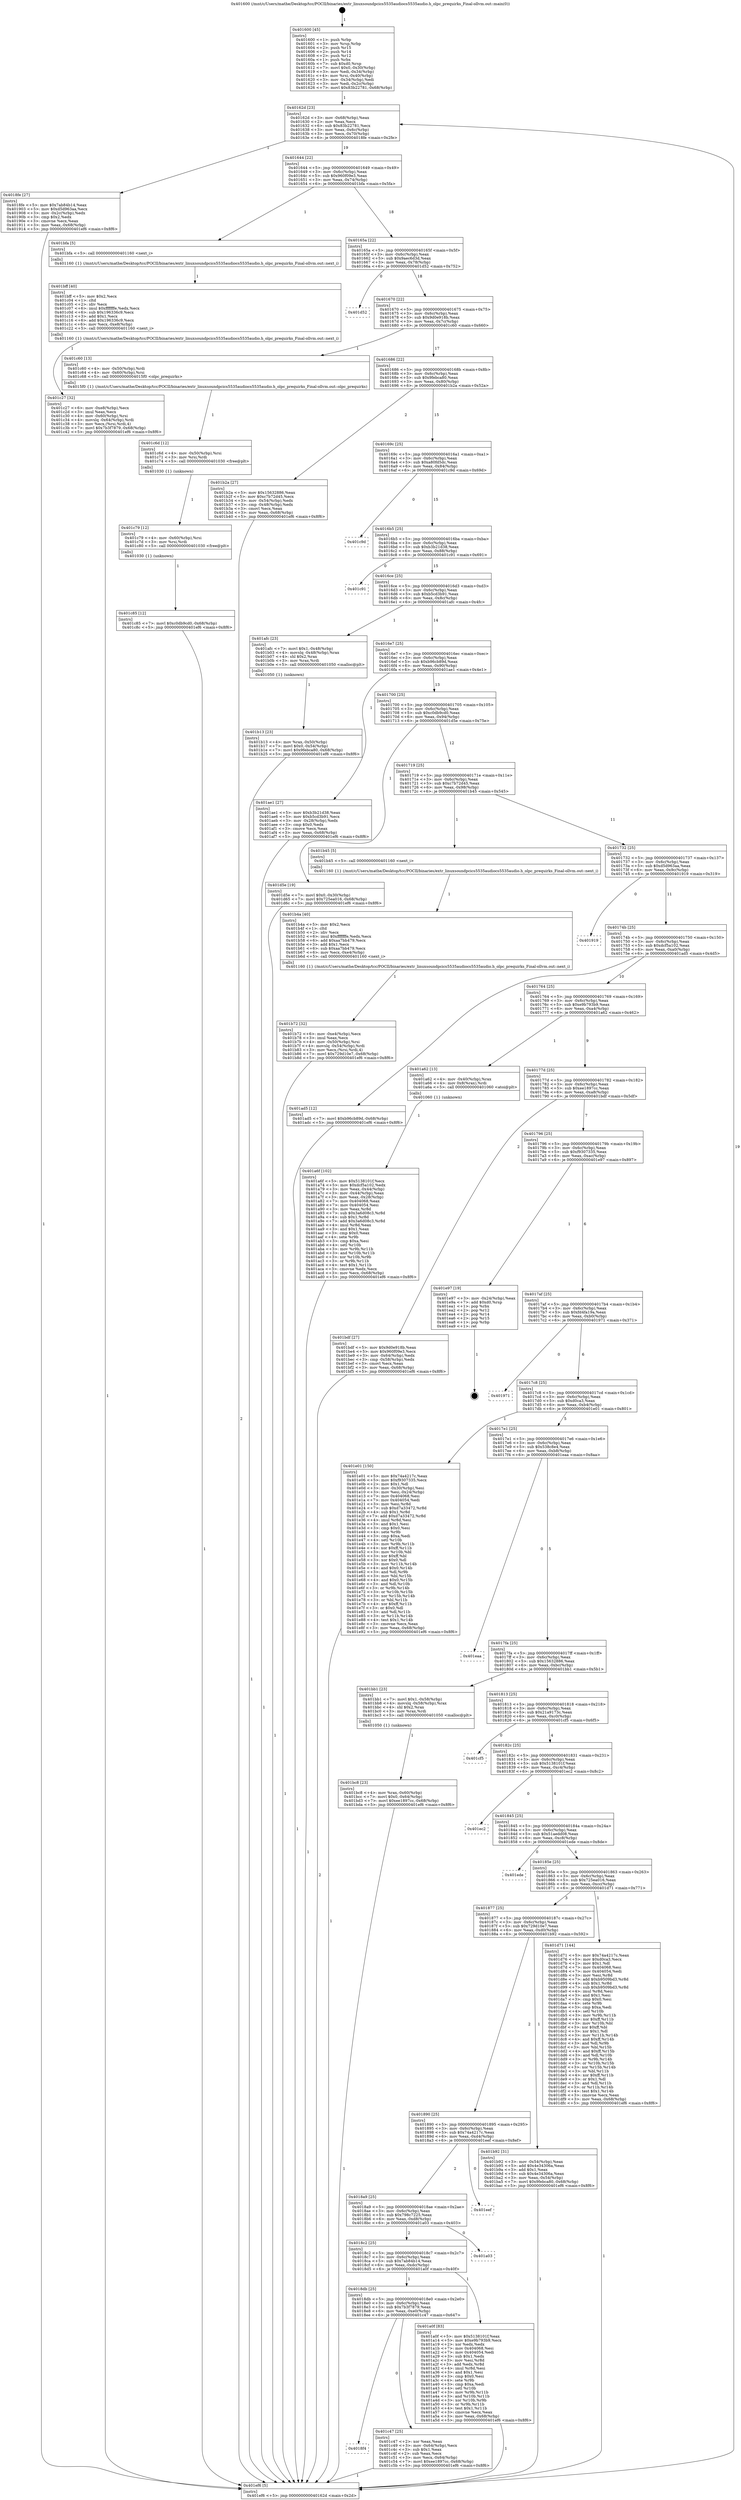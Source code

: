 digraph "0x401600" {
  label = "0x401600 (/mnt/c/Users/mathe/Desktop/tcc/POCII/binaries/extr_linuxsoundpcics5535audiocs5535audio.h_olpc_prequirks_Final-ollvm.out::main(0))"
  labelloc = "t"
  node[shape=record]

  Entry [label="",width=0.3,height=0.3,shape=circle,fillcolor=black,style=filled]
  "0x40162d" [label="{
     0x40162d [23]\l
     | [instrs]\l
     &nbsp;&nbsp;0x40162d \<+3\>: mov -0x68(%rbp),%eax\l
     &nbsp;&nbsp;0x401630 \<+2\>: mov %eax,%ecx\l
     &nbsp;&nbsp;0x401632 \<+6\>: sub $0x83b22781,%ecx\l
     &nbsp;&nbsp;0x401638 \<+3\>: mov %eax,-0x6c(%rbp)\l
     &nbsp;&nbsp;0x40163b \<+3\>: mov %ecx,-0x70(%rbp)\l
     &nbsp;&nbsp;0x40163e \<+6\>: je 00000000004018fe \<main+0x2fe\>\l
  }"]
  "0x4018fe" [label="{
     0x4018fe [27]\l
     | [instrs]\l
     &nbsp;&nbsp;0x4018fe \<+5\>: mov $0x7ab84b14,%eax\l
     &nbsp;&nbsp;0x401903 \<+5\>: mov $0xd5d963aa,%ecx\l
     &nbsp;&nbsp;0x401908 \<+3\>: mov -0x2c(%rbp),%edx\l
     &nbsp;&nbsp;0x40190b \<+3\>: cmp $0x2,%edx\l
     &nbsp;&nbsp;0x40190e \<+3\>: cmovne %ecx,%eax\l
     &nbsp;&nbsp;0x401911 \<+3\>: mov %eax,-0x68(%rbp)\l
     &nbsp;&nbsp;0x401914 \<+5\>: jmp 0000000000401ef6 \<main+0x8f6\>\l
  }"]
  "0x401644" [label="{
     0x401644 [22]\l
     | [instrs]\l
     &nbsp;&nbsp;0x401644 \<+5\>: jmp 0000000000401649 \<main+0x49\>\l
     &nbsp;&nbsp;0x401649 \<+3\>: mov -0x6c(%rbp),%eax\l
     &nbsp;&nbsp;0x40164c \<+5\>: sub $0x960f09e3,%eax\l
     &nbsp;&nbsp;0x401651 \<+3\>: mov %eax,-0x74(%rbp)\l
     &nbsp;&nbsp;0x401654 \<+6\>: je 0000000000401bfa \<main+0x5fa\>\l
  }"]
  "0x401ef6" [label="{
     0x401ef6 [5]\l
     | [instrs]\l
     &nbsp;&nbsp;0x401ef6 \<+5\>: jmp 000000000040162d \<main+0x2d\>\l
  }"]
  "0x401600" [label="{
     0x401600 [45]\l
     | [instrs]\l
     &nbsp;&nbsp;0x401600 \<+1\>: push %rbp\l
     &nbsp;&nbsp;0x401601 \<+3\>: mov %rsp,%rbp\l
     &nbsp;&nbsp;0x401604 \<+2\>: push %r15\l
     &nbsp;&nbsp;0x401606 \<+2\>: push %r14\l
     &nbsp;&nbsp;0x401608 \<+2\>: push %r12\l
     &nbsp;&nbsp;0x40160a \<+1\>: push %rbx\l
     &nbsp;&nbsp;0x40160b \<+7\>: sub $0xd0,%rsp\l
     &nbsp;&nbsp;0x401612 \<+7\>: movl $0x0,-0x30(%rbp)\l
     &nbsp;&nbsp;0x401619 \<+3\>: mov %edi,-0x34(%rbp)\l
     &nbsp;&nbsp;0x40161c \<+4\>: mov %rsi,-0x40(%rbp)\l
     &nbsp;&nbsp;0x401620 \<+3\>: mov -0x34(%rbp),%edi\l
     &nbsp;&nbsp;0x401623 \<+3\>: mov %edi,-0x2c(%rbp)\l
     &nbsp;&nbsp;0x401626 \<+7\>: movl $0x83b22781,-0x68(%rbp)\l
  }"]
  Exit [label="",width=0.3,height=0.3,shape=circle,fillcolor=black,style=filled,peripheries=2]
  "0x401bfa" [label="{
     0x401bfa [5]\l
     | [instrs]\l
     &nbsp;&nbsp;0x401bfa \<+5\>: call 0000000000401160 \<next_i\>\l
     | [calls]\l
     &nbsp;&nbsp;0x401160 \{1\} (/mnt/c/Users/mathe/Desktop/tcc/POCII/binaries/extr_linuxsoundpcics5535audiocs5535audio.h_olpc_prequirks_Final-ollvm.out::next_i)\l
  }"]
  "0x40165a" [label="{
     0x40165a [22]\l
     | [instrs]\l
     &nbsp;&nbsp;0x40165a \<+5\>: jmp 000000000040165f \<main+0x5f\>\l
     &nbsp;&nbsp;0x40165f \<+3\>: mov -0x6c(%rbp),%eax\l
     &nbsp;&nbsp;0x401662 \<+5\>: sub $0x9aec6d3d,%eax\l
     &nbsp;&nbsp;0x401667 \<+3\>: mov %eax,-0x78(%rbp)\l
     &nbsp;&nbsp;0x40166a \<+6\>: je 0000000000401d52 \<main+0x752\>\l
  }"]
  "0x401c85" [label="{
     0x401c85 [12]\l
     | [instrs]\l
     &nbsp;&nbsp;0x401c85 \<+7\>: movl $0xc0db9cd0,-0x68(%rbp)\l
     &nbsp;&nbsp;0x401c8c \<+5\>: jmp 0000000000401ef6 \<main+0x8f6\>\l
  }"]
  "0x401d52" [label="{
     0x401d52\l
  }", style=dashed]
  "0x401670" [label="{
     0x401670 [22]\l
     | [instrs]\l
     &nbsp;&nbsp;0x401670 \<+5\>: jmp 0000000000401675 \<main+0x75\>\l
     &nbsp;&nbsp;0x401675 \<+3\>: mov -0x6c(%rbp),%eax\l
     &nbsp;&nbsp;0x401678 \<+5\>: sub $0x9d0e918b,%eax\l
     &nbsp;&nbsp;0x40167d \<+3\>: mov %eax,-0x7c(%rbp)\l
     &nbsp;&nbsp;0x401680 \<+6\>: je 0000000000401c60 \<main+0x660\>\l
  }"]
  "0x401c79" [label="{
     0x401c79 [12]\l
     | [instrs]\l
     &nbsp;&nbsp;0x401c79 \<+4\>: mov -0x60(%rbp),%rsi\l
     &nbsp;&nbsp;0x401c7d \<+3\>: mov %rsi,%rdi\l
     &nbsp;&nbsp;0x401c80 \<+5\>: call 0000000000401030 \<free@plt\>\l
     | [calls]\l
     &nbsp;&nbsp;0x401030 \{1\} (unknown)\l
  }"]
  "0x401c60" [label="{
     0x401c60 [13]\l
     | [instrs]\l
     &nbsp;&nbsp;0x401c60 \<+4\>: mov -0x50(%rbp),%rdi\l
     &nbsp;&nbsp;0x401c64 \<+4\>: mov -0x60(%rbp),%rsi\l
     &nbsp;&nbsp;0x401c68 \<+5\>: call 00000000004015f0 \<olpc_prequirks\>\l
     | [calls]\l
     &nbsp;&nbsp;0x4015f0 \{1\} (/mnt/c/Users/mathe/Desktop/tcc/POCII/binaries/extr_linuxsoundpcics5535audiocs5535audio.h_olpc_prequirks_Final-ollvm.out::olpc_prequirks)\l
  }"]
  "0x401686" [label="{
     0x401686 [22]\l
     | [instrs]\l
     &nbsp;&nbsp;0x401686 \<+5\>: jmp 000000000040168b \<main+0x8b\>\l
     &nbsp;&nbsp;0x40168b \<+3\>: mov -0x6c(%rbp),%eax\l
     &nbsp;&nbsp;0x40168e \<+5\>: sub $0x9febca80,%eax\l
     &nbsp;&nbsp;0x401693 \<+3\>: mov %eax,-0x80(%rbp)\l
     &nbsp;&nbsp;0x401696 \<+6\>: je 0000000000401b2a \<main+0x52a\>\l
  }"]
  "0x401c6d" [label="{
     0x401c6d [12]\l
     | [instrs]\l
     &nbsp;&nbsp;0x401c6d \<+4\>: mov -0x50(%rbp),%rsi\l
     &nbsp;&nbsp;0x401c71 \<+3\>: mov %rsi,%rdi\l
     &nbsp;&nbsp;0x401c74 \<+5\>: call 0000000000401030 \<free@plt\>\l
     | [calls]\l
     &nbsp;&nbsp;0x401030 \{1\} (unknown)\l
  }"]
  "0x401b2a" [label="{
     0x401b2a [27]\l
     | [instrs]\l
     &nbsp;&nbsp;0x401b2a \<+5\>: mov $0x15632886,%eax\l
     &nbsp;&nbsp;0x401b2f \<+5\>: mov $0xc7b72d45,%ecx\l
     &nbsp;&nbsp;0x401b34 \<+3\>: mov -0x54(%rbp),%edx\l
     &nbsp;&nbsp;0x401b37 \<+3\>: cmp -0x48(%rbp),%edx\l
     &nbsp;&nbsp;0x401b3a \<+3\>: cmovl %ecx,%eax\l
     &nbsp;&nbsp;0x401b3d \<+3\>: mov %eax,-0x68(%rbp)\l
     &nbsp;&nbsp;0x401b40 \<+5\>: jmp 0000000000401ef6 \<main+0x8f6\>\l
  }"]
  "0x40169c" [label="{
     0x40169c [25]\l
     | [instrs]\l
     &nbsp;&nbsp;0x40169c \<+5\>: jmp 00000000004016a1 \<main+0xa1\>\l
     &nbsp;&nbsp;0x4016a1 \<+3\>: mov -0x6c(%rbp),%eax\l
     &nbsp;&nbsp;0x4016a4 \<+5\>: sub $0xa80fd5dc,%eax\l
     &nbsp;&nbsp;0x4016a9 \<+6\>: mov %eax,-0x84(%rbp)\l
     &nbsp;&nbsp;0x4016af \<+6\>: je 0000000000401c9d \<main+0x69d\>\l
  }"]
  "0x4018f4" [label="{
     0x4018f4\l
  }", style=dashed]
  "0x401c9d" [label="{
     0x401c9d\l
  }", style=dashed]
  "0x4016b5" [label="{
     0x4016b5 [25]\l
     | [instrs]\l
     &nbsp;&nbsp;0x4016b5 \<+5\>: jmp 00000000004016ba \<main+0xba\>\l
     &nbsp;&nbsp;0x4016ba \<+3\>: mov -0x6c(%rbp),%eax\l
     &nbsp;&nbsp;0x4016bd \<+5\>: sub $0xb3b21d38,%eax\l
     &nbsp;&nbsp;0x4016c2 \<+6\>: mov %eax,-0x88(%rbp)\l
     &nbsp;&nbsp;0x4016c8 \<+6\>: je 0000000000401c91 \<main+0x691\>\l
  }"]
  "0x401c47" [label="{
     0x401c47 [25]\l
     | [instrs]\l
     &nbsp;&nbsp;0x401c47 \<+2\>: xor %eax,%eax\l
     &nbsp;&nbsp;0x401c49 \<+3\>: mov -0x64(%rbp),%ecx\l
     &nbsp;&nbsp;0x401c4c \<+3\>: sub $0x1,%eax\l
     &nbsp;&nbsp;0x401c4f \<+2\>: sub %eax,%ecx\l
     &nbsp;&nbsp;0x401c51 \<+3\>: mov %ecx,-0x64(%rbp)\l
     &nbsp;&nbsp;0x401c54 \<+7\>: movl $0xee1897cc,-0x68(%rbp)\l
     &nbsp;&nbsp;0x401c5b \<+5\>: jmp 0000000000401ef6 \<main+0x8f6\>\l
  }"]
  "0x401c91" [label="{
     0x401c91\l
  }", style=dashed]
  "0x4016ce" [label="{
     0x4016ce [25]\l
     | [instrs]\l
     &nbsp;&nbsp;0x4016ce \<+5\>: jmp 00000000004016d3 \<main+0xd3\>\l
     &nbsp;&nbsp;0x4016d3 \<+3\>: mov -0x6c(%rbp),%eax\l
     &nbsp;&nbsp;0x4016d6 \<+5\>: sub $0xb5cd3b91,%eax\l
     &nbsp;&nbsp;0x4016db \<+6\>: mov %eax,-0x8c(%rbp)\l
     &nbsp;&nbsp;0x4016e1 \<+6\>: je 0000000000401afc \<main+0x4fc\>\l
  }"]
  "0x401c27" [label="{
     0x401c27 [32]\l
     | [instrs]\l
     &nbsp;&nbsp;0x401c27 \<+6\>: mov -0xe8(%rbp),%ecx\l
     &nbsp;&nbsp;0x401c2d \<+3\>: imul %eax,%ecx\l
     &nbsp;&nbsp;0x401c30 \<+4\>: mov -0x60(%rbp),%rsi\l
     &nbsp;&nbsp;0x401c34 \<+4\>: movslq -0x64(%rbp),%rdi\l
     &nbsp;&nbsp;0x401c38 \<+3\>: mov %ecx,(%rsi,%rdi,4)\l
     &nbsp;&nbsp;0x401c3b \<+7\>: movl $0x7b3f7879,-0x68(%rbp)\l
     &nbsp;&nbsp;0x401c42 \<+5\>: jmp 0000000000401ef6 \<main+0x8f6\>\l
  }"]
  "0x401afc" [label="{
     0x401afc [23]\l
     | [instrs]\l
     &nbsp;&nbsp;0x401afc \<+7\>: movl $0x1,-0x48(%rbp)\l
     &nbsp;&nbsp;0x401b03 \<+4\>: movslq -0x48(%rbp),%rax\l
     &nbsp;&nbsp;0x401b07 \<+4\>: shl $0x2,%rax\l
     &nbsp;&nbsp;0x401b0b \<+3\>: mov %rax,%rdi\l
     &nbsp;&nbsp;0x401b0e \<+5\>: call 0000000000401050 \<malloc@plt\>\l
     | [calls]\l
     &nbsp;&nbsp;0x401050 \{1\} (unknown)\l
  }"]
  "0x4016e7" [label="{
     0x4016e7 [25]\l
     | [instrs]\l
     &nbsp;&nbsp;0x4016e7 \<+5\>: jmp 00000000004016ec \<main+0xec\>\l
     &nbsp;&nbsp;0x4016ec \<+3\>: mov -0x6c(%rbp),%eax\l
     &nbsp;&nbsp;0x4016ef \<+5\>: sub $0xb96cb89d,%eax\l
     &nbsp;&nbsp;0x4016f4 \<+6\>: mov %eax,-0x90(%rbp)\l
     &nbsp;&nbsp;0x4016fa \<+6\>: je 0000000000401ae1 \<main+0x4e1\>\l
  }"]
  "0x401bff" [label="{
     0x401bff [40]\l
     | [instrs]\l
     &nbsp;&nbsp;0x401bff \<+5\>: mov $0x2,%ecx\l
     &nbsp;&nbsp;0x401c04 \<+1\>: cltd\l
     &nbsp;&nbsp;0x401c05 \<+2\>: idiv %ecx\l
     &nbsp;&nbsp;0x401c07 \<+6\>: imul $0xfffffffe,%edx,%ecx\l
     &nbsp;&nbsp;0x401c0d \<+6\>: sub $0x196336c9,%ecx\l
     &nbsp;&nbsp;0x401c13 \<+3\>: add $0x1,%ecx\l
     &nbsp;&nbsp;0x401c16 \<+6\>: add $0x196336c9,%ecx\l
     &nbsp;&nbsp;0x401c1c \<+6\>: mov %ecx,-0xe8(%rbp)\l
     &nbsp;&nbsp;0x401c22 \<+5\>: call 0000000000401160 \<next_i\>\l
     | [calls]\l
     &nbsp;&nbsp;0x401160 \{1\} (/mnt/c/Users/mathe/Desktop/tcc/POCII/binaries/extr_linuxsoundpcics5535audiocs5535audio.h_olpc_prequirks_Final-ollvm.out::next_i)\l
  }"]
  "0x401ae1" [label="{
     0x401ae1 [27]\l
     | [instrs]\l
     &nbsp;&nbsp;0x401ae1 \<+5\>: mov $0xb3b21d38,%eax\l
     &nbsp;&nbsp;0x401ae6 \<+5\>: mov $0xb5cd3b91,%ecx\l
     &nbsp;&nbsp;0x401aeb \<+3\>: mov -0x28(%rbp),%edx\l
     &nbsp;&nbsp;0x401aee \<+3\>: cmp $0x0,%edx\l
     &nbsp;&nbsp;0x401af1 \<+3\>: cmove %ecx,%eax\l
     &nbsp;&nbsp;0x401af4 \<+3\>: mov %eax,-0x68(%rbp)\l
     &nbsp;&nbsp;0x401af7 \<+5\>: jmp 0000000000401ef6 \<main+0x8f6\>\l
  }"]
  "0x401700" [label="{
     0x401700 [25]\l
     | [instrs]\l
     &nbsp;&nbsp;0x401700 \<+5\>: jmp 0000000000401705 \<main+0x105\>\l
     &nbsp;&nbsp;0x401705 \<+3\>: mov -0x6c(%rbp),%eax\l
     &nbsp;&nbsp;0x401708 \<+5\>: sub $0xc0db9cd0,%eax\l
     &nbsp;&nbsp;0x40170d \<+6\>: mov %eax,-0x94(%rbp)\l
     &nbsp;&nbsp;0x401713 \<+6\>: je 0000000000401d5e \<main+0x75e\>\l
  }"]
  "0x401bc8" [label="{
     0x401bc8 [23]\l
     | [instrs]\l
     &nbsp;&nbsp;0x401bc8 \<+4\>: mov %rax,-0x60(%rbp)\l
     &nbsp;&nbsp;0x401bcc \<+7\>: movl $0x0,-0x64(%rbp)\l
     &nbsp;&nbsp;0x401bd3 \<+7\>: movl $0xee1897cc,-0x68(%rbp)\l
     &nbsp;&nbsp;0x401bda \<+5\>: jmp 0000000000401ef6 \<main+0x8f6\>\l
  }"]
  "0x401d5e" [label="{
     0x401d5e [19]\l
     | [instrs]\l
     &nbsp;&nbsp;0x401d5e \<+7\>: movl $0x0,-0x30(%rbp)\l
     &nbsp;&nbsp;0x401d65 \<+7\>: movl $0x725ea016,-0x68(%rbp)\l
     &nbsp;&nbsp;0x401d6c \<+5\>: jmp 0000000000401ef6 \<main+0x8f6\>\l
  }"]
  "0x401719" [label="{
     0x401719 [25]\l
     | [instrs]\l
     &nbsp;&nbsp;0x401719 \<+5\>: jmp 000000000040171e \<main+0x11e\>\l
     &nbsp;&nbsp;0x40171e \<+3\>: mov -0x6c(%rbp),%eax\l
     &nbsp;&nbsp;0x401721 \<+5\>: sub $0xc7b72d45,%eax\l
     &nbsp;&nbsp;0x401726 \<+6\>: mov %eax,-0x98(%rbp)\l
     &nbsp;&nbsp;0x40172c \<+6\>: je 0000000000401b45 \<main+0x545\>\l
  }"]
  "0x401b72" [label="{
     0x401b72 [32]\l
     | [instrs]\l
     &nbsp;&nbsp;0x401b72 \<+6\>: mov -0xe4(%rbp),%ecx\l
     &nbsp;&nbsp;0x401b78 \<+3\>: imul %eax,%ecx\l
     &nbsp;&nbsp;0x401b7b \<+4\>: mov -0x50(%rbp),%rsi\l
     &nbsp;&nbsp;0x401b7f \<+4\>: movslq -0x54(%rbp),%rdi\l
     &nbsp;&nbsp;0x401b83 \<+3\>: mov %ecx,(%rsi,%rdi,4)\l
     &nbsp;&nbsp;0x401b86 \<+7\>: movl $0x729d10e7,-0x68(%rbp)\l
     &nbsp;&nbsp;0x401b8d \<+5\>: jmp 0000000000401ef6 \<main+0x8f6\>\l
  }"]
  "0x401b45" [label="{
     0x401b45 [5]\l
     | [instrs]\l
     &nbsp;&nbsp;0x401b45 \<+5\>: call 0000000000401160 \<next_i\>\l
     | [calls]\l
     &nbsp;&nbsp;0x401160 \{1\} (/mnt/c/Users/mathe/Desktop/tcc/POCII/binaries/extr_linuxsoundpcics5535audiocs5535audio.h_olpc_prequirks_Final-ollvm.out::next_i)\l
  }"]
  "0x401732" [label="{
     0x401732 [25]\l
     | [instrs]\l
     &nbsp;&nbsp;0x401732 \<+5\>: jmp 0000000000401737 \<main+0x137\>\l
     &nbsp;&nbsp;0x401737 \<+3\>: mov -0x6c(%rbp),%eax\l
     &nbsp;&nbsp;0x40173a \<+5\>: sub $0xd5d963aa,%eax\l
     &nbsp;&nbsp;0x40173f \<+6\>: mov %eax,-0x9c(%rbp)\l
     &nbsp;&nbsp;0x401745 \<+6\>: je 0000000000401919 \<main+0x319\>\l
  }"]
  "0x401b4a" [label="{
     0x401b4a [40]\l
     | [instrs]\l
     &nbsp;&nbsp;0x401b4a \<+5\>: mov $0x2,%ecx\l
     &nbsp;&nbsp;0x401b4f \<+1\>: cltd\l
     &nbsp;&nbsp;0x401b50 \<+2\>: idiv %ecx\l
     &nbsp;&nbsp;0x401b52 \<+6\>: imul $0xfffffffe,%edx,%ecx\l
     &nbsp;&nbsp;0x401b58 \<+6\>: add $0xaa7bb479,%ecx\l
     &nbsp;&nbsp;0x401b5e \<+3\>: add $0x1,%ecx\l
     &nbsp;&nbsp;0x401b61 \<+6\>: sub $0xaa7bb479,%ecx\l
     &nbsp;&nbsp;0x401b67 \<+6\>: mov %ecx,-0xe4(%rbp)\l
     &nbsp;&nbsp;0x401b6d \<+5\>: call 0000000000401160 \<next_i\>\l
     | [calls]\l
     &nbsp;&nbsp;0x401160 \{1\} (/mnt/c/Users/mathe/Desktop/tcc/POCII/binaries/extr_linuxsoundpcics5535audiocs5535audio.h_olpc_prequirks_Final-ollvm.out::next_i)\l
  }"]
  "0x401919" [label="{
     0x401919\l
  }", style=dashed]
  "0x40174b" [label="{
     0x40174b [25]\l
     | [instrs]\l
     &nbsp;&nbsp;0x40174b \<+5\>: jmp 0000000000401750 \<main+0x150\>\l
     &nbsp;&nbsp;0x401750 \<+3\>: mov -0x6c(%rbp),%eax\l
     &nbsp;&nbsp;0x401753 \<+5\>: sub $0xdcf5a102,%eax\l
     &nbsp;&nbsp;0x401758 \<+6\>: mov %eax,-0xa0(%rbp)\l
     &nbsp;&nbsp;0x40175e \<+6\>: je 0000000000401ad5 \<main+0x4d5\>\l
  }"]
  "0x401b13" [label="{
     0x401b13 [23]\l
     | [instrs]\l
     &nbsp;&nbsp;0x401b13 \<+4\>: mov %rax,-0x50(%rbp)\l
     &nbsp;&nbsp;0x401b17 \<+7\>: movl $0x0,-0x54(%rbp)\l
     &nbsp;&nbsp;0x401b1e \<+7\>: movl $0x9febca80,-0x68(%rbp)\l
     &nbsp;&nbsp;0x401b25 \<+5\>: jmp 0000000000401ef6 \<main+0x8f6\>\l
  }"]
  "0x401ad5" [label="{
     0x401ad5 [12]\l
     | [instrs]\l
     &nbsp;&nbsp;0x401ad5 \<+7\>: movl $0xb96cb89d,-0x68(%rbp)\l
     &nbsp;&nbsp;0x401adc \<+5\>: jmp 0000000000401ef6 \<main+0x8f6\>\l
  }"]
  "0x401764" [label="{
     0x401764 [25]\l
     | [instrs]\l
     &nbsp;&nbsp;0x401764 \<+5\>: jmp 0000000000401769 \<main+0x169\>\l
     &nbsp;&nbsp;0x401769 \<+3\>: mov -0x6c(%rbp),%eax\l
     &nbsp;&nbsp;0x40176c \<+5\>: sub $0xe9b793b9,%eax\l
     &nbsp;&nbsp;0x401771 \<+6\>: mov %eax,-0xa4(%rbp)\l
     &nbsp;&nbsp;0x401777 \<+6\>: je 0000000000401a62 \<main+0x462\>\l
  }"]
  "0x401a6f" [label="{
     0x401a6f [102]\l
     | [instrs]\l
     &nbsp;&nbsp;0x401a6f \<+5\>: mov $0x5138101f,%ecx\l
     &nbsp;&nbsp;0x401a74 \<+5\>: mov $0xdcf5a102,%edx\l
     &nbsp;&nbsp;0x401a79 \<+3\>: mov %eax,-0x44(%rbp)\l
     &nbsp;&nbsp;0x401a7c \<+3\>: mov -0x44(%rbp),%eax\l
     &nbsp;&nbsp;0x401a7f \<+3\>: mov %eax,-0x28(%rbp)\l
     &nbsp;&nbsp;0x401a82 \<+7\>: mov 0x404068,%eax\l
     &nbsp;&nbsp;0x401a89 \<+7\>: mov 0x404054,%esi\l
     &nbsp;&nbsp;0x401a90 \<+3\>: mov %eax,%r8d\l
     &nbsp;&nbsp;0x401a93 \<+7\>: sub $0x3a6d08c3,%r8d\l
     &nbsp;&nbsp;0x401a9a \<+4\>: sub $0x1,%r8d\l
     &nbsp;&nbsp;0x401a9e \<+7\>: add $0x3a6d08c3,%r8d\l
     &nbsp;&nbsp;0x401aa5 \<+4\>: imul %r8d,%eax\l
     &nbsp;&nbsp;0x401aa9 \<+3\>: and $0x1,%eax\l
     &nbsp;&nbsp;0x401aac \<+3\>: cmp $0x0,%eax\l
     &nbsp;&nbsp;0x401aaf \<+4\>: sete %r9b\l
     &nbsp;&nbsp;0x401ab3 \<+3\>: cmp $0xa,%esi\l
     &nbsp;&nbsp;0x401ab6 \<+4\>: setl %r10b\l
     &nbsp;&nbsp;0x401aba \<+3\>: mov %r9b,%r11b\l
     &nbsp;&nbsp;0x401abd \<+3\>: and %r10b,%r11b\l
     &nbsp;&nbsp;0x401ac0 \<+3\>: xor %r10b,%r9b\l
     &nbsp;&nbsp;0x401ac3 \<+3\>: or %r9b,%r11b\l
     &nbsp;&nbsp;0x401ac6 \<+4\>: test $0x1,%r11b\l
     &nbsp;&nbsp;0x401aca \<+3\>: cmovne %edx,%ecx\l
     &nbsp;&nbsp;0x401acd \<+3\>: mov %ecx,-0x68(%rbp)\l
     &nbsp;&nbsp;0x401ad0 \<+5\>: jmp 0000000000401ef6 \<main+0x8f6\>\l
  }"]
  "0x401a62" [label="{
     0x401a62 [13]\l
     | [instrs]\l
     &nbsp;&nbsp;0x401a62 \<+4\>: mov -0x40(%rbp),%rax\l
     &nbsp;&nbsp;0x401a66 \<+4\>: mov 0x8(%rax),%rdi\l
     &nbsp;&nbsp;0x401a6a \<+5\>: call 0000000000401060 \<atoi@plt\>\l
     | [calls]\l
     &nbsp;&nbsp;0x401060 \{1\} (unknown)\l
  }"]
  "0x40177d" [label="{
     0x40177d [25]\l
     | [instrs]\l
     &nbsp;&nbsp;0x40177d \<+5\>: jmp 0000000000401782 \<main+0x182\>\l
     &nbsp;&nbsp;0x401782 \<+3\>: mov -0x6c(%rbp),%eax\l
     &nbsp;&nbsp;0x401785 \<+5\>: sub $0xee1897cc,%eax\l
     &nbsp;&nbsp;0x40178a \<+6\>: mov %eax,-0xa8(%rbp)\l
     &nbsp;&nbsp;0x401790 \<+6\>: je 0000000000401bdf \<main+0x5df\>\l
  }"]
  "0x4018db" [label="{
     0x4018db [25]\l
     | [instrs]\l
     &nbsp;&nbsp;0x4018db \<+5\>: jmp 00000000004018e0 \<main+0x2e0\>\l
     &nbsp;&nbsp;0x4018e0 \<+3\>: mov -0x6c(%rbp),%eax\l
     &nbsp;&nbsp;0x4018e3 \<+5\>: sub $0x7b3f7879,%eax\l
     &nbsp;&nbsp;0x4018e8 \<+6\>: mov %eax,-0xe0(%rbp)\l
     &nbsp;&nbsp;0x4018ee \<+6\>: je 0000000000401c47 \<main+0x647\>\l
  }"]
  "0x401bdf" [label="{
     0x401bdf [27]\l
     | [instrs]\l
     &nbsp;&nbsp;0x401bdf \<+5\>: mov $0x9d0e918b,%eax\l
     &nbsp;&nbsp;0x401be4 \<+5\>: mov $0x960f09e3,%ecx\l
     &nbsp;&nbsp;0x401be9 \<+3\>: mov -0x64(%rbp),%edx\l
     &nbsp;&nbsp;0x401bec \<+3\>: cmp -0x58(%rbp),%edx\l
     &nbsp;&nbsp;0x401bef \<+3\>: cmovl %ecx,%eax\l
     &nbsp;&nbsp;0x401bf2 \<+3\>: mov %eax,-0x68(%rbp)\l
     &nbsp;&nbsp;0x401bf5 \<+5\>: jmp 0000000000401ef6 \<main+0x8f6\>\l
  }"]
  "0x401796" [label="{
     0x401796 [25]\l
     | [instrs]\l
     &nbsp;&nbsp;0x401796 \<+5\>: jmp 000000000040179b \<main+0x19b\>\l
     &nbsp;&nbsp;0x40179b \<+3\>: mov -0x6c(%rbp),%eax\l
     &nbsp;&nbsp;0x40179e \<+5\>: sub $0xf9307335,%eax\l
     &nbsp;&nbsp;0x4017a3 \<+6\>: mov %eax,-0xac(%rbp)\l
     &nbsp;&nbsp;0x4017a9 \<+6\>: je 0000000000401e97 \<main+0x897\>\l
  }"]
  "0x401a0f" [label="{
     0x401a0f [83]\l
     | [instrs]\l
     &nbsp;&nbsp;0x401a0f \<+5\>: mov $0x5138101f,%eax\l
     &nbsp;&nbsp;0x401a14 \<+5\>: mov $0xe9b793b9,%ecx\l
     &nbsp;&nbsp;0x401a19 \<+2\>: xor %edx,%edx\l
     &nbsp;&nbsp;0x401a1b \<+7\>: mov 0x404068,%esi\l
     &nbsp;&nbsp;0x401a22 \<+7\>: mov 0x404054,%edi\l
     &nbsp;&nbsp;0x401a29 \<+3\>: sub $0x1,%edx\l
     &nbsp;&nbsp;0x401a2c \<+3\>: mov %esi,%r8d\l
     &nbsp;&nbsp;0x401a2f \<+3\>: add %edx,%r8d\l
     &nbsp;&nbsp;0x401a32 \<+4\>: imul %r8d,%esi\l
     &nbsp;&nbsp;0x401a36 \<+3\>: and $0x1,%esi\l
     &nbsp;&nbsp;0x401a39 \<+3\>: cmp $0x0,%esi\l
     &nbsp;&nbsp;0x401a3c \<+4\>: sete %r9b\l
     &nbsp;&nbsp;0x401a40 \<+3\>: cmp $0xa,%edi\l
     &nbsp;&nbsp;0x401a43 \<+4\>: setl %r10b\l
     &nbsp;&nbsp;0x401a47 \<+3\>: mov %r9b,%r11b\l
     &nbsp;&nbsp;0x401a4a \<+3\>: and %r10b,%r11b\l
     &nbsp;&nbsp;0x401a4d \<+3\>: xor %r10b,%r9b\l
     &nbsp;&nbsp;0x401a50 \<+3\>: or %r9b,%r11b\l
     &nbsp;&nbsp;0x401a53 \<+4\>: test $0x1,%r11b\l
     &nbsp;&nbsp;0x401a57 \<+3\>: cmovne %ecx,%eax\l
     &nbsp;&nbsp;0x401a5a \<+3\>: mov %eax,-0x68(%rbp)\l
     &nbsp;&nbsp;0x401a5d \<+5\>: jmp 0000000000401ef6 \<main+0x8f6\>\l
  }"]
  "0x401e97" [label="{
     0x401e97 [19]\l
     | [instrs]\l
     &nbsp;&nbsp;0x401e97 \<+3\>: mov -0x24(%rbp),%eax\l
     &nbsp;&nbsp;0x401e9a \<+7\>: add $0xd0,%rsp\l
     &nbsp;&nbsp;0x401ea1 \<+1\>: pop %rbx\l
     &nbsp;&nbsp;0x401ea2 \<+2\>: pop %r12\l
     &nbsp;&nbsp;0x401ea4 \<+2\>: pop %r14\l
     &nbsp;&nbsp;0x401ea6 \<+2\>: pop %r15\l
     &nbsp;&nbsp;0x401ea8 \<+1\>: pop %rbp\l
     &nbsp;&nbsp;0x401ea9 \<+1\>: ret\l
  }"]
  "0x4017af" [label="{
     0x4017af [25]\l
     | [instrs]\l
     &nbsp;&nbsp;0x4017af \<+5\>: jmp 00000000004017b4 \<main+0x1b4\>\l
     &nbsp;&nbsp;0x4017b4 \<+3\>: mov -0x6c(%rbp),%eax\l
     &nbsp;&nbsp;0x4017b7 \<+5\>: sub $0xfd4fa19a,%eax\l
     &nbsp;&nbsp;0x4017bc \<+6\>: mov %eax,-0xb0(%rbp)\l
     &nbsp;&nbsp;0x4017c2 \<+6\>: je 0000000000401971 \<main+0x371\>\l
  }"]
  "0x4018c2" [label="{
     0x4018c2 [25]\l
     | [instrs]\l
     &nbsp;&nbsp;0x4018c2 \<+5\>: jmp 00000000004018c7 \<main+0x2c7\>\l
     &nbsp;&nbsp;0x4018c7 \<+3\>: mov -0x6c(%rbp),%eax\l
     &nbsp;&nbsp;0x4018ca \<+5\>: sub $0x7ab84b14,%eax\l
     &nbsp;&nbsp;0x4018cf \<+6\>: mov %eax,-0xdc(%rbp)\l
     &nbsp;&nbsp;0x4018d5 \<+6\>: je 0000000000401a0f \<main+0x40f\>\l
  }"]
  "0x401971" [label="{
     0x401971\l
  }", style=dashed]
  "0x4017c8" [label="{
     0x4017c8 [25]\l
     | [instrs]\l
     &nbsp;&nbsp;0x4017c8 \<+5\>: jmp 00000000004017cd \<main+0x1cd\>\l
     &nbsp;&nbsp;0x4017cd \<+3\>: mov -0x6c(%rbp),%eax\l
     &nbsp;&nbsp;0x4017d0 \<+5\>: sub $0xd0ca3,%eax\l
     &nbsp;&nbsp;0x4017d5 \<+6\>: mov %eax,-0xb4(%rbp)\l
     &nbsp;&nbsp;0x4017db \<+6\>: je 0000000000401e01 \<main+0x801\>\l
  }"]
  "0x401a03" [label="{
     0x401a03\l
  }", style=dashed]
  "0x401e01" [label="{
     0x401e01 [150]\l
     | [instrs]\l
     &nbsp;&nbsp;0x401e01 \<+5\>: mov $0x74a4217c,%eax\l
     &nbsp;&nbsp;0x401e06 \<+5\>: mov $0xf9307335,%ecx\l
     &nbsp;&nbsp;0x401e0b \<+2\>: mov $0x1,%dl\l
     &nbsp;&nbsp;0x401e0d \<+3\>: mov -0x30(%rbp),%esi\l
     &nbsp;&nbsp;0x401e10 \<+3\>: mov %esi,-0x24(%rbp)\l
     &nbsp;&nbsp;0x401e13 \<+7\>: mov 0x404068,%esi\l
     &nbsp;&nbsp;0x401e1a \<+7\>: mov 0x404054,%edi\l
     &nbsp;&nbsp;0x401e21 \<+3\>: mov %esi,%r8d\l
     &nbsp;&nbsp;0x401e24 \<+7\>: sub $0xd7a33472,%r8d\l
     &nbsp;&nbsp;0x401e2b \<+4\>: sub $0x1,%r8d\l
     &nbsp;&nbsp;0x401e2f \<+7\>: add $0xd7a33472,%r8d\l
     &nbsp;&nbsp;0x401e36 \<+4\>: imul %r8d,%esi\l
     &nbsp;&nbsp;0x401e3a \<+3\>: and $0x1,%esi\l
     &nbsp;&nbsp;0x401e3d \<+3\>: cmp $0x0,%esi\l
     &nbsp;&nbsp;0x401e40 \<+4\>: sete %r9b\l
     &nbsp;&nbsp;0x401e44 \<+3\>: cmp $0xa,%edi\l
     &nbsp;&nbsp;0x401e47 \<+4\>: setl %r10b\l
     &nbsp;&nbsp;0x401e4b \<+3\>: mov %r9b,%r11b\l
     &nbsp;&nbsp;0x401e4e \<+4\>: xor $0xff,%r11b\l
     &nbsp;&nbsp;0x401e52 \<+3\>: mov %r10b,%bl\l
     &nbsp;&nbsp;0x401e55 \<+3\>: xor $0xff,%bl\l
     &nbsp;&nbsp;0x401e58 \<+3\>: xor $0x0,%dl\l
     &nbsp;&nbsp;0x401e5b \<+3\>: mov %r11b,%r14b\l
     &nbsp;&nbsp;0x401e5e \<+4\>: and $0x0,%r14b\l
     &nbsp;&nbsp;0x401e62 \<+3\>: and %dl,%r9b\l
     &nbsp;&nbsp;0x401e65 \<+3\>: mov %bl,%r15b\l
     &nbsp;&nbsp;0x401e68 \<+4\>: and $0x0,%r15b\l
     &nbsp;&nbsp;0x401e6c \<+3\>: and %dl,%r10b\l
     &nbsp;&nbsp;0x401e6f \<+3\>: or %r9b,%r14b\l
     &nbsp;&nbsp;0x401e72 \<+3\>: or %r10b,%r15b\l
     &nbsp;&nbsp;0x401e75 \<+3\>: xor %r15b,%r14b\l
     &nbsp;&nbsp;0x401e78 \<+3\>: or %bl,%r11b\l
     &nbsp;&nbsp;0x401e7b \<+4\>: xor $0xff,%r11b\l
     &nbsp;&nbsp;0x401e7f \<+3\>: or $0x0,%dl\l
     &nbsp;&nbsp;0x401e82 \<+3\>: and %dl,%r11b\l
     &nbsp;&nbsp;0x401e85 \<+3\>: or %r11b,%r14b\l
     &nbsp;&nbsp;0x401e88 \<+4\>: test $0x1,%r14b\l
     &nbsp;&nbsp;0x401e8c \<+3\>: cmovne %ecx,%eax\l
     &nbsp;&nbsp;0x401e8f \<+3\>: mov %eax,-0x68(%rbp)\l
     &nbsp;&nbsp;0x401e92 \<+5\>: jmp 0000000000401ef6 \<main+0x8f6\>\l
  }"]
  "0x4017e1" [label="{
     0x4017e1 [25]\l
     | [instrs]\l
     &nbsp;&nbsp;0x4017e1 \<+5\>: jmp 00000000004017e6 \<main+0x1e6\>\l
     &nbsp;&nbsp;0x4017e6 \<+3\>: mov -0x6c(%rbp),%eax\l
     &nbsp;&nbsp;0x4017e9 \<+5\>: sub $0x538c8e4,%eax\l
     &nbsp;&nbsp;0x4017ee \<+6\>: mov %eax,-0xb8(%rbp)\l
     &nbsp;&nbsp;0x4017f4 \<+6\>: je 0000000000401eaa \<main+0x8aa\>\l
  }"]
  "0x4018a9" [label="{
     0x4018a9 [25]\l
     | [instrs]\l
     &nbsp;&nbsp;0x4018a9 \<+5\>: jmp 00000000004018ae \<main+0x2ae\>\l
     &nbsp;&nbsp;0x4018ae \<+3\>: mov -0x6c(%rbp),%eax\l
     &nbsp;&nbsp;0x4018b1 \<+5\>: sub $0x798c7225,%eax\l
     &nbsp;&nbsp;0x4018b6 \<+6\>: mov %eax,-0xd8(%rbp)\l
     &nbsp;&nbsp;0x4018bc \<+6\>: je 0000000000401a03 \<main+0x403\>\l
  }"]
  "0x401eaa" [label="{
     0x401eaa\l
  }", style=dashed]
  "0x4017fa" [label="{
     0x4017fa [25]\l
     | [instrs]\l
     &nbsp;&nbsp;0x4017fa \<+5\>: jmp 00000000004017ff \<main+0x1ff\>\l
     &nbsp;&nbsp;0x4017ff \<+3\>: mov -0x6c(%rbp),%eax\l
     &nbsp;&nbsp;0x401802 \<+5\>: sub $0x15632886,%eax\l
     &nbsp;&nbsp;0x401807 \<+6\>: mov %eax,-0xbc(%rbp)\l
     &nbsp;&nbsp;0x40180d \<+6\>: je 0000000000401bb1 \<main+0x5b1\>\l
  }"]
  "0x401eef" [label="{
     0x401eef\l
  }", style=dashed]
  "0x401bb1" [label="{
     0x401bb1 [23]\l
     | [instrs]\l
     &nbsp;&nbsp;0x401bb1 \<+7\>: movl $0x1,-0x58(%rbp)\l
     &nbsp;&nbsp;0x401bb8 \<+4\>: movslq -0x58(%rbp),%rax\l
     &nbsp;&nbsp;0x401bbc \<+4\>: shl $0x2,%rax\l
     &nbsp;&nbsp;0x401bc0 \<+3\>: mov %rax,%rdi\l
     &nbsp;&nbsp;0x401bc3 \<+5\>: call 0000000000401050 \<malloc@plt\>\l
     | [calls]\l
     &nbsp;&nbsp;0x401050 \{1\} (unknown)\l
  }"]
  "0x401813" [label="{
     0x401813 [25]\l
     | [instrs]\l
     &nbsp;&nbsp;0x401813 \<+5\>: jmp 0000000000401818 \<main+0x218\>\l
     &nbsp;&nbsp;0x401818 \<+3\>: mov -0x6c(%rbp),%eax\l
     &nbsp;&nbsp;0x40181b \<+5\>: sub $0x21a9173c,%eax\l
     &nbsp;&nbsp;0x401820 \<+6\>: mov %eax,-0xc0(%rbp)\l
     &nbsp;&nbsp;0x401826 \<+6\>: je 0000000000401cf5 \<main+0x6f5\>\l
  }"]
  "0x401890" [label="{
     0x401890 [25]\l
     | [instrs]\l
     &nbsp;&nbsp;0x401890 \<+5\>: jmp 0000000000401895 \<main+0x295\>\l
     &nbsp;&nbsp;0x401895 \<+3\>: mov -0x6c(%rbp),%eax\l
     &nbsp;&nbsp;0x401898 \<+5\>: sub $0x74a4217c,%eax\l
     &nbsp;&nbsp;0x40189d \<+6\>: mov %eax,-0xd4(%rbp)\l
     &nbsp;&nbsp;0x4018a3 \<+6\>: je 0000000000401eef \<main+0x8ef\>\l
  }"]
  "0x401cf5" [label="{
     0x401cf5\l
  }", style=dashed]
  "0x40182c" [label="{
     0x40182c [25]\l
     | [instrs]\l
     &nbsp;&nbsp;0x40182c \<+5\>: jmp 0000000000401831 \<main+0x231\>\l
     &nbsp;&nbsp;0x401831 \<+3\>: mov -0x6c(%rbp),%eax\l
     &nbsp;&nbsp;0x401834 \<+5\>: sub $0x5138101f,%eax\l
     &nbsp;&nbsp;0x401839 \<+6\>: mov %eax,-0xc4(%rbp)\l
     &nbsp;&nbsp;0x40183f \<+6\>: je 0000000000401ec2 \<main+0x8c2\>\l
  }"]
  "0x401b92" [label="{
     0x401b92 [31]\l
     | [instrs]\l
     &nbsp;&nbsp;0x401b92 \<+3\>: mov -0x54(%rbp),%eax\l
     &nbsp;&nbsp;0x401b95 \<+5\>: add $0x4e34306a,%eax\l
     &nbsp;&nbsp;0x401b9a \<+3\>: add $0x1,%eax\l
     &nbsp;&nbsp;0x401b9d \<+5\>: sub $0x4e34306a,%eax\l
     &nbsp;&nbsp;0x401ba2 \<+3\>: mov %eax,-0x54(%rbp)\l
     &nbsp;&nbsp;0x401ba5 \<+7\>: movl $0x9febca80,-0x68(%rbp)\l
     &nbsp;&nbsp;0x401bac \<+5\>: jmp 0000000000401ef6 \<main+0x8f6\>\l
  }"]
  "0x401ec2" [label="{
     0x401ec2\l
  }", style=dashed]
  "0x401845" [label="{
     0x401845 [25]\l
     | [instrs]\l
     &nbsp;&nbsp;0x401845 \<+5\>: jmp 000000000040184a \<main+0x24a\>\l
     &nbsp;&nbsp;0x40184a \<+3\>: mov -0x6c(%rbp),%eax\l
     &nbsp;&nbsp;0x40184d \<+5\>: sub $0x51aedd08,%eax\l
     &nbsp;&nbsp;0x401852 \<+6\>: mov %eax,-0xc8(%rbp)\l
     &nbsp;&nbsp;0x401858 \<+6\>: je 0000000000401ede \<main+0x8de\>\l
  }"]
  "0x401877" [label="{
     0x401877 [25]\l
     | [instrs]\l
     &nbsp;&nbsp;0x401877 \<+5\>: jmp 000000000040187c \<main+0x27c\>\l
     &nbsp;&nbsp;0x40187c \<+3\>: mov -0x6c(%rbp),%eax\l
     &nbsp;&nbsp;0x40187f \<+5\>: sub $0x729d10e7,%eax\l
     &nbsp;&nbsp;0x401884 \<+6\>: mov %eax,-0xd0(%rbp)\l
     &nbsp;&nbsp;0x40188a \<+6\>: je 0000000000401b92 \<main+0x592\>\l
  }"]
  "0x401ede" [label="{
     0x401ede\l
  }", style=dashed]
  "0x40185e" [label="{
     0x40185e [25]\l
     | [instrs]\l
     &nbsp;&nbsp;0x40185e \<+5\>: jmp 0000000000401863 \<main+0x263\>\l
     &nbsp;&nbsp;0x401863 \<+3\>: mov -0x6c(%rbp),%eax\l
     &nbsp;&nbsp;0x401866 \<+5\>: sub $0x725ea016,%eax\l
     &nbsp;&nbsp;0x40186b \<+6\>: mov %eax,-0xcc(%rbp)\l
     &nbsp;&nbsp;0x401871 \<+6\>: je 0000000000401d71 \<main+0x771\>\l
  }"]
  "0x401d71" [label="{
     0x401d71 [144]\l
     | [instrs]\l
     &nbsp;&nbsp;0x401d71 \<+5\>: mov $0x74a4217c,%eax\l
     &nbsp;&nbsp;0x401d76 \<+5\>: mov $0xd0ca3,%ecx\l
     &nbsp;&nbsp;0x401d7b \<+2\>: mov $0x1,%dl\l
     &nbsp;&nbsp;0x401d7d \<+7\>: mov 0x404068,%esi\l
     &nbsp;&nbsp;0x401d84 \<+7\>: mov 0x404054,%edi\l
     &nbsp;&nbsp;0x401d8b \<+3\>: mov %esi,%r8d\l
     &nbsp;&nbsp;0x401d8e \<+7\>: add $0xb9509bd3,%r8d\l
     &nbsp;&nbsp;0x401d95 \<+4\>: sub $0x1,%r8d\l
     &nbsp;&nbsp;0x401d99 \<+7\>: sub $0xb9509bd3,%r8d\l
     &nbsp;&nbsp;0x401da0 \<+4\>: imul %r8d,%esi\l
     &nbsp;&nbsp;0x401da4 \<+3\>: and $0x1,%esi\l
     &nbsp;&nbsp;0x401da7 \<+3\>: cmp $0x0,%esi\l
     &nbsp;&nbsp;0x401daa \<+4\>: sete %r9b\l
     &nbsp;&nbsp;0x401dae \<+3\>: cmp $0xa,%edi\l
     &nbsp;&nbsp;0x401db1 \<+4\>: setl %r10b\l
     &nbsp;&nbsp;0x401db5 \<+3\>: mov %r9b,%r11b\l
     &nbsp;&nbsp;0x401db8 \<+4\>: xor $0xff,%r11b\l
     &nbsp;&nbsp;0x401dbc \<+3\>: mov %r10b,%bl\l
     &nbsp;&nbsp;0x401dbf \<+3\>: xor $0xff,%bl\l
     &nbsp;&nbsp;0x401dc2 \<+3\>: xor $0x1,%dl\l
     &nbsp;&nbsp;0x401dc5 \<+3\>: mov %r11b,%r14b\l
     &nbsp;&nbsp;0x401dc8 \<+4\>: and $0xff,%r14b\l
     &nbsp;&nbsp;0x401dcc \<+3\>: and %dl,%r9b\l
     &nbsp;&nbsp;0x401dcf \<+3\>: mov %bl,%r15b\l
     &nbsp;&nbsp;0x401dd2 \<+4\>: and $0xff,%r15b\l
     &nbsp;&nbsp;0x401dd6 \<+3\>: and %dl,%r10b\l
     &nbsp;&nbsp;0x401dd9 \<+3\>: or %r9b,%r14b\l
     &nbsp;&nbsp;0x401ddc \<+3\>: or %r10b,%r15b\l
     &nbsp;&nbsp;0x401ddf \<+3\>: xor %r15b,%r14b\l
     &nbsp;&nbsp;0x401de2 \<+3\>: or %bl,%r11b\l
     &nbsp;&nbsp;0x401de5 \<+4\>: xor $0xff,%r11b\l
     &nbsp;&nbsp;0x401de9 \<+3\>: or $0x1,%dl\l
     &nbsp;&nbsp;0x401dec \<+3\>: and %dl,%r11b\l
     &nbsp;&nbsp;0x401def \<+3\>: or %r11b,%r14b\l
     &nbsp;&nbsp;0x401df2 \<+4\>: test $0x1,%r14b\l
     &nbsp;&nbsp;0x401df6 \<+3\>: cmovne %ecx,%eax\l
     &nbsp;&nbsp;0x401df9 \<+3\>: mov %eax,-0x68(%rbp)\l
     &nbsp;&nbsp;0x401dfc \<+5\>: jmp 0000000000401ef6 \<main+0x8f6\>\l
  }"]
  Entry -> "0x401600" [label=" 1"]
  "0x40162d" -> "0x4018fe" [label=" 1"]
  "0x40162d" -> "0x401644" [label=" 19"]
  "0x4018fe" -> "0x401ef6" [label=" 1"]
  "0x401600" -> "0x40162d" [label=" 1"]
  "0x401ef6" -> "0x40162d" [label=" 19"]
  "0x401e97" -> Exit [label=" 1"]
  "0x401644" -> "0x401bfa" [label=" 1"]
  "0x401644" -> "0x40165a" [label=" 18"]
  "0x401e01" -> "0x401ef6" [label=" 1"]
  "0x40165a" -> "0x401d52" [label=" 0"]
  "0x40165a" -> "0x401670" [label=" 18"]
  "0x401d71" -> "0x401ef6" [label=" 1"]
  "0x401670" -> "0x401c60" [label=" 1"]
  "0x401670" -> "0x401686" [label=" 17"]
  "0x401d5e" -> "0x401ef6" [label=" 1"]
  "0x401686" -> "0x401b2a" [label=" 2"]
  "0x401686" -> "0x40169c" [label=" 15"]
  "0x401c85" -> "0x401ef6" [label=" 1"]
  "0x40169c" -> "0x401c9d" [label=" 0"]
  "0x40169c" -> "0x4016b5" [label=" 15"]
  "0x401c79" -> "0x401c85" [label=" 1"]
  "0x4016b5" -> "0x401c91" [label=" 0"]
  "0x4016b5" -> "0x4016ce" [label=" 15"]
  "0x401c6d" -> "0x401c79" [label=" 1"]
  "0x4016ce" -> "0x401afc" [label=" 1"]
  "0x4016ce" -> "0x4016e7" [label=" 14"]
  "0x401c47" -> "0x401ef6" [label=" 1"]
  "0x4016e7" -> "0x401ae1" [label=" 1"]
  "0x4016e7" -> "0x401700" [label=" 13"]
  "0x4018db" -> "0x4018f4" [label=" 0"]
  "0x401700" -> "0x401d5e" [label=" 1"]
  "0x401700" -> "0x401719" [label=" 12"]
  "0x4018db" -> "0x401c47" [label=" 1"]
  "0x401719" -> "0x401b45" [label=" 1"]
  "0x401719" -> "0x401732" [label=" 11"]
  "0x401c60" -> "0x401c6d" [label=" 1"]
  "0x401732" -> "0x401919" [label=" 0"]
  "0x401732" -> "0x40174b" [label=" 11"]
  "0x401c27" -> "0x401ef6" [label=" 1"]
  "0x40174b" -> "0x401ad5" [label=" 1"]
  "0x40174b" -> "0x401764" [label=" 10"]
  "0x401bff" -> "0x401c27" [label=" 1"]
  "0x401764" -> "0x401a62" [label=" 1"]
  "0x401764" -> "0x40177d" [label=" 9"]
  "0x401bfa" -> "0x401bff" [label=" 1"]
  "0x40177d" -> "0x401bdf" [label=" 2"]
  "0x40177d" -> "0x401796" [label=" 7"]
  "0x401bdf" -> "0x401ef6" [label=" 2"]
  "0x401796" -> "0x401e97" [label=" 1"]
  "0x401796" -> "0x4017af" [label=" 6"]
  "0x401bc8" -> "0x401ef6" [label=" 1"]
  "0x4017af" -> "0x401971" [label=" 0"]
  "0x4017af" -> "0x4017c8" [label=" 6"]
  "0x401b92" -> "0x401ef6" [label=" 1"]
  "0x4017c8" -> "0x401e01" [label=" 1"]
  "0x4017c8" -> "0x4017e1" [label=" 5"]
  "0x401b72" -> "0x401ef6" [label=" 1"]
  "0x4017e1" -> "0x401eaa" [label=" 0"]
  "0x4017e1" -> "0x4017fa" [label=" 5"]
  "0x401b45" -> "0x401b4a" [label=" 1"]
  "0x4017fa" -> "0x401bb1" [label=" 1"]
  "0x4017fa" -> "0x401813" [label=" 4"]
  "0x401b2a" -> "0x401ef6" [label=" 2"]
  "0x401813" -> "0x401cf5" [label=" 0"]
  "0x401813" -> "0x40182c" [label=" 4"]
  "0x401afc" -> "0x401b13" [label=" 1"]
  "0x40182c" -> "0x401ec2" [label=" 0"]
  "0x40182c" -> "0x401845" [label=" 4"]
  "0x401ae1" -> "0x401ef6" [label=" 1"]
  "0x401845" -> "0x401ede" [label=" 0"]
  "0x401845" -> "0x40185e" [label=" 4"]
  "0x401a6f" -> "0x401ef6" [label=" 1"]
  "0x40185e" -> "0x401d71" [label=" 1"]
  "0x40185e" -> "0x401877" [label=" 3"]
  "0x401ad5" -> "0x401ef6" [label=" 1"]
  "0x401877" -> "0x401b92" [label=" 1"]
  "0x401877" -> "0x401890" [label=" 2"]
  "0x401b13" -> "0x401ef6" [label=" 1"]
  "0x401890" -> "0x401eef" [label=" 0"]
  "0x401890" -> "0x4018a9" [label=" 2"]
  "0x401b4a" -> "0x401b72" [label=" 1"]
  "0x4018a9" -> "0x401a03" [label=" 0"]
  "0x4018a9" -> "0x4018c2" [label=" 2"]
  "0x401bb1" -> "0x401bc8" [label=" 1"]
  "0x4018c2" -> "0x401a0f" [label=" 1"]
  "0x4018c2" -> "0x4018db" [label=" 1"]
  "0x401a0f" -> "0x401ef6" [label=" 1"]
  "0x401a62" -> "0x401a6f" [label=" 1"]
}
